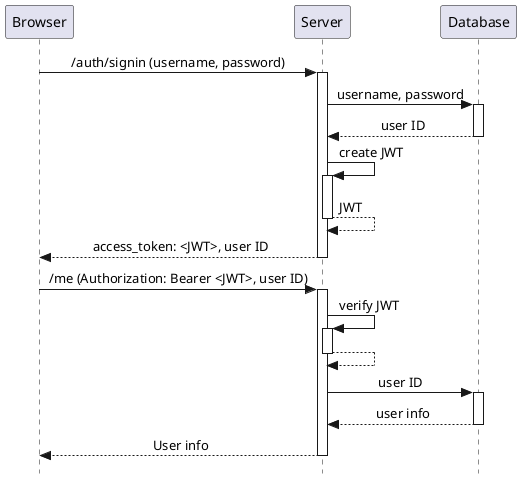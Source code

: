 @startuml signin

skinparam style strictuml
skinparam SequenceMessageAlignment center

participant browser as "Browser"
participant server as "Server"
participant database as "Database"

browser -> server ++ : /auth/signin (username, password)
server -> database ++ : username, password
return user ID
server -> server ++ : create JWT
return JWT
return access_token: <JWT>, user ID

browser -> server ++ : /me (Authorization: Bearer <JWT>, user ID)
server -> server ++ : verify JWT
return
server -> database ++ : user ID
return user info
return User info

@enduml